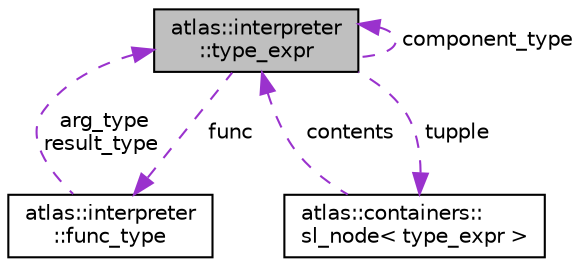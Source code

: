 digraph "atlas::interpreter::type_expr"
{
  edge [fontname="Helvetica",fontsize="10",labelfontname="Helvetica",labelfontsize="10"];
  node [fontname="Helvetica",fontsize="10",shape=record];
  Node1 [label="atlas::interpreter\l::type_expr",height=0.2,width=0.4,color="black", fillcolor="grey75", style="filled", fontcolor="black"];
  Node2 -> Node1 [dir="back",color="darkorchid3",fontsize="10",style="dashed",label=" func" ,fontname="Helvetica"];
  Node2 [label="atlas::interpreter\l::func_type",height=0.2,width=0.4,color="black", fillcolor="white", style="filled",URL="$structatlas_1_1interpreter_1_1func__type.html"];
  Node1 -> Node2 [dir="back",color="darkorchid3",fontsize="10",style="dashed",label=" arg_type\nresult_type" ,fontname="Helvetica"];
  Node3 -> Node1 [dir="back",color="darkorchid3",fontsize="10",style="dashed",label=" tupple" ,fontname="Helvetica"];
  Node3 [label="atlas::containers::\lsl_node\< type_expr \>",height=0.2,width=0.4,color="black", fillcolor="white", style="filled",URL="$structatlas_1_1containers_1_1sl__node.html"];
  Node1 -> Node3 [dir="back",color="darkorchid3",fontsize="10",style="dashed",label=" contents" ,fontname="Helvetica"];
  Node1 -> Node1 [dir="back",color="darkorchid3",fontsize="10",style="dashed",label=" component_type" ,fontname="Helvetica"];
}
